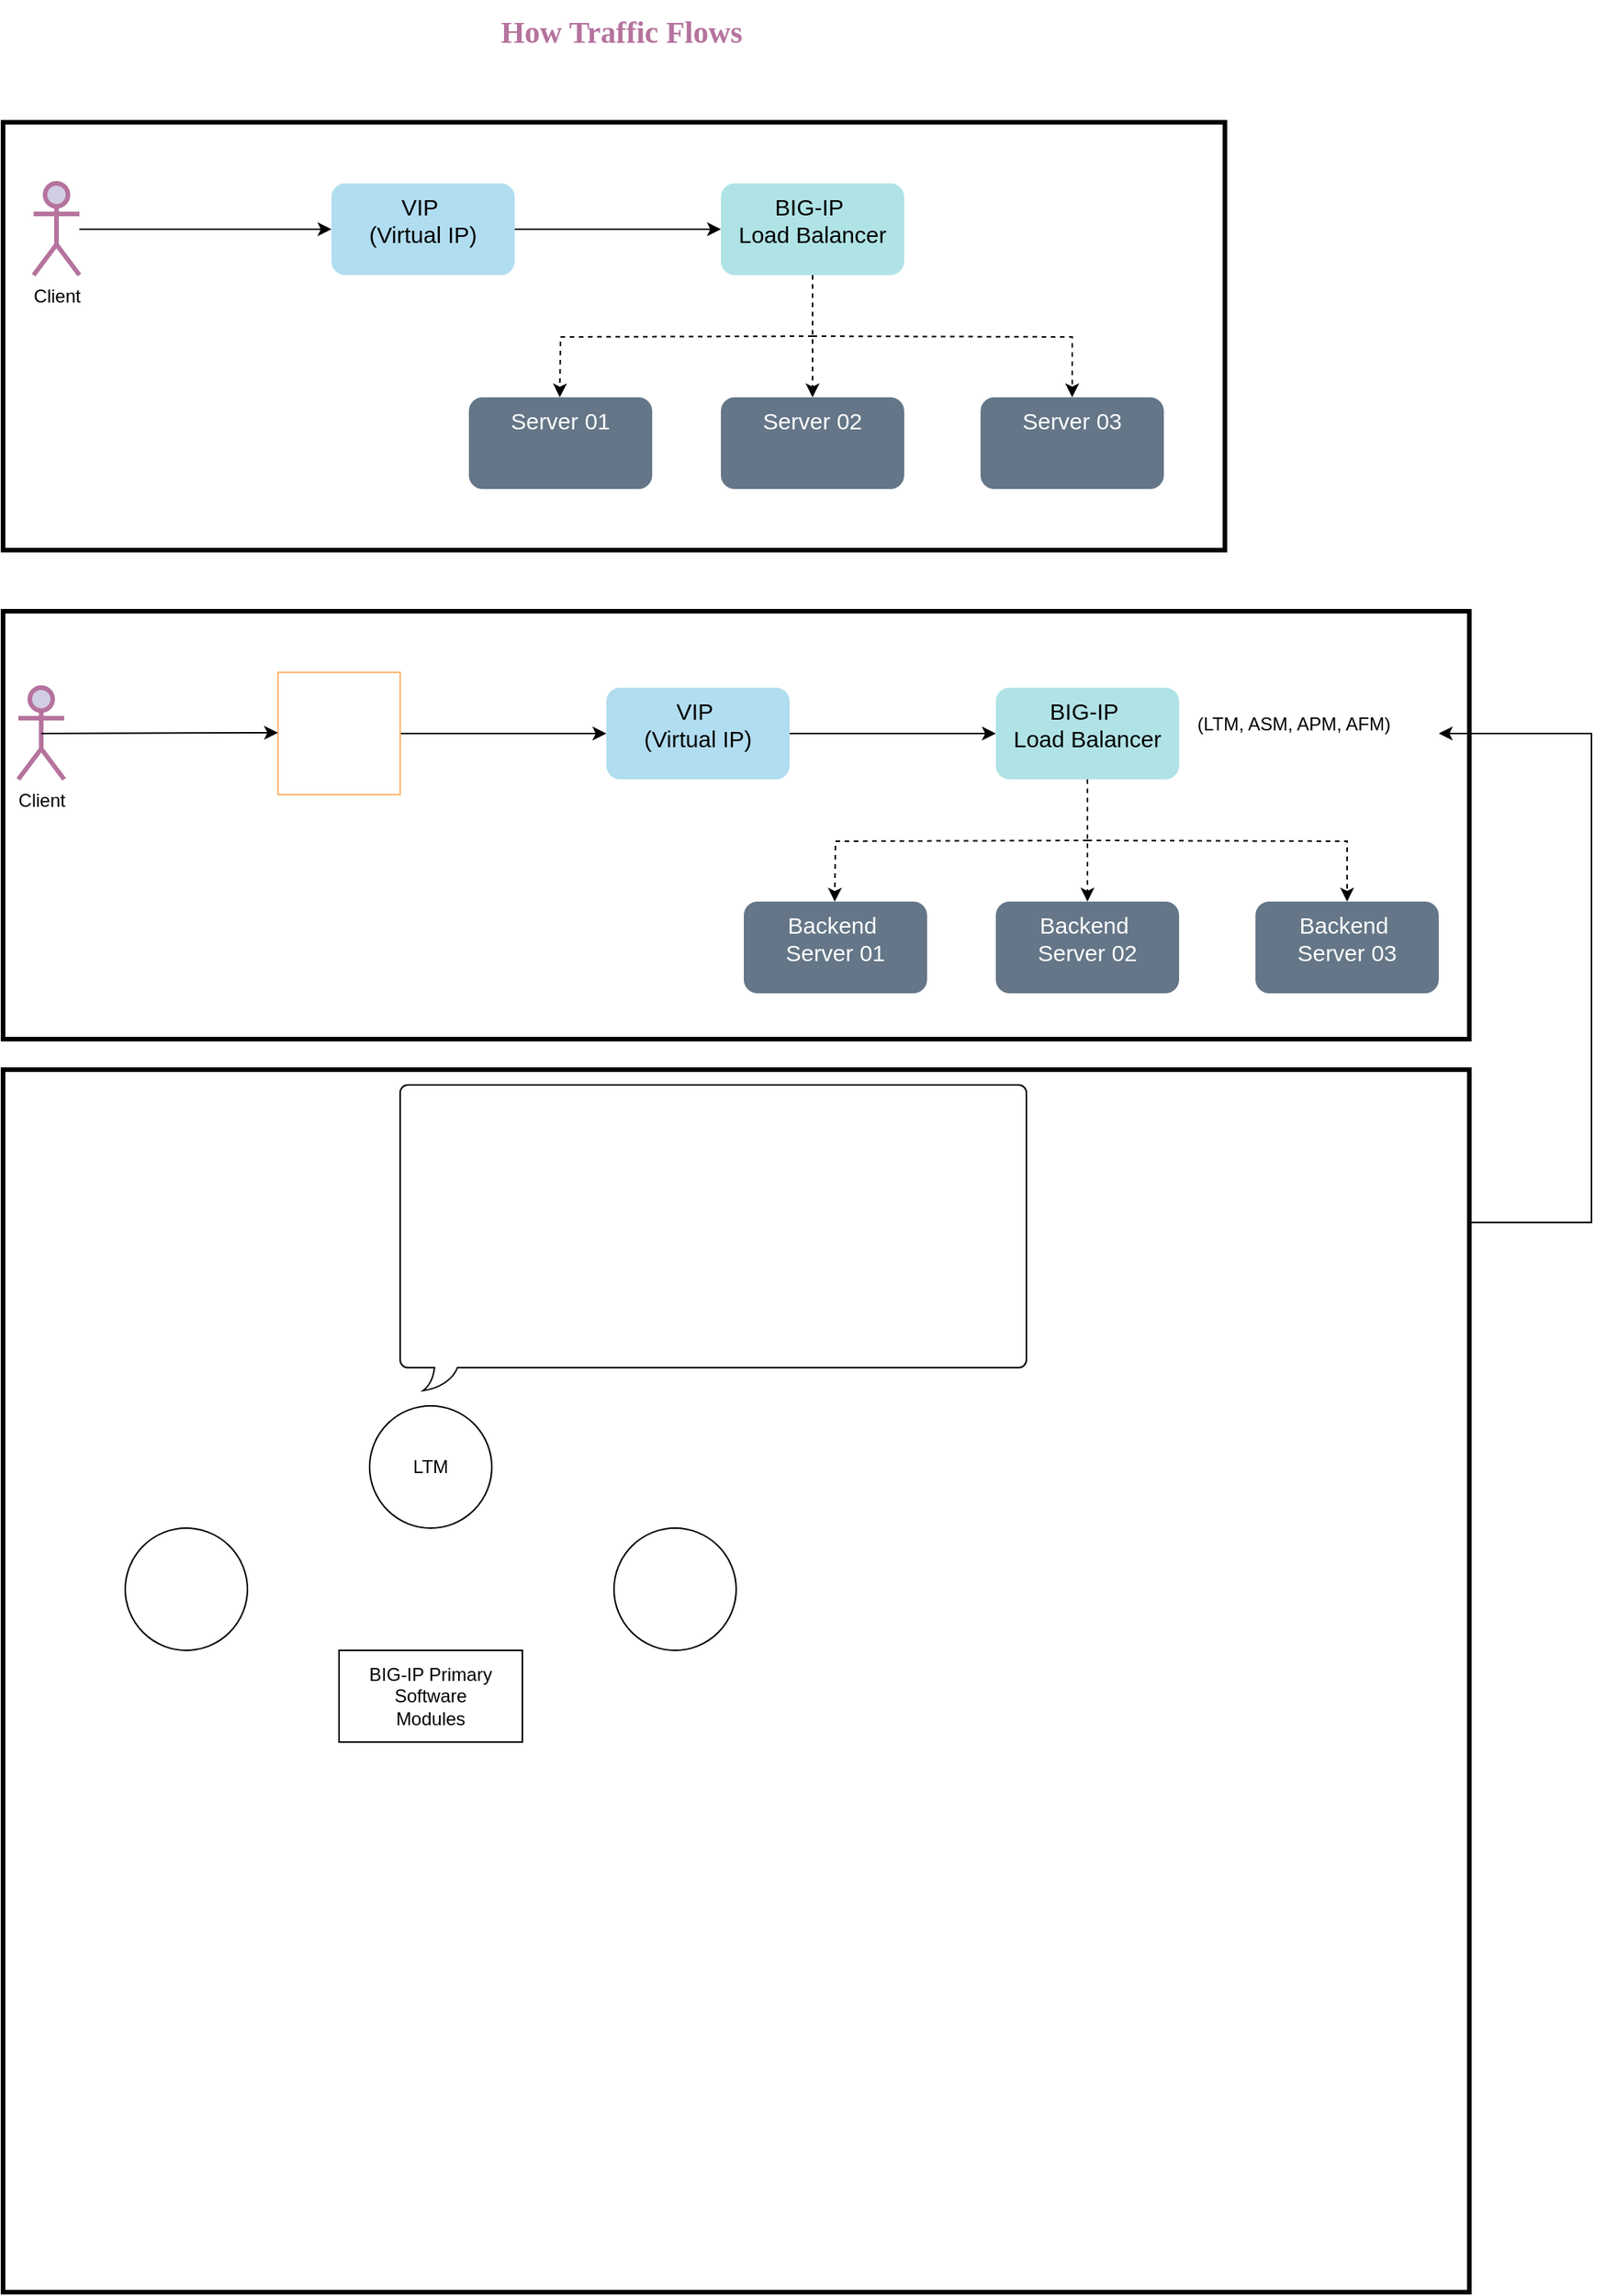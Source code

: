 <mxfile version="24.7.12">
  <diagram name="Page-1" id="MhYlX54lci603i3YfhTt">
    <mxGraphModel dx="1242" dy="1859" grid="1" gridSize="10" guides="1" tooltips="1" connect="1" arrows="1" fold="1" page="1" pageScale="1" pageWidth="850" pageHeight="1100" math="0" shadow="0">
      <root>
        <mxCell id="0" />
        <mxCell id="1" parent="0" />
        <mxCell id="WBg6txaAX7VrlYbttuFp-7" value="&lt;b&gt;&lt;font color=&quot;#b5739d&quot; face=&quot;Verdana&quot; style=&quot;font-size: 20px;&quot;&gt;How Traffic Flows&lt;/font&gt;&lt;/b&gt;" style="text;html=1;align=center;verticalAlign=middle;whiteSpace=wrap;rounded=0;" vertex="1" parent="1">
          <mxGeometry x="320" y="-560" width="410" height="40" as="geometry" />
        </mxCell>
        <mxCell id="WBg6txaAX7VrlYbttuFp-22" value="" style="edgeStyle=orthogonalEdgeStyle;rounded=0;orthogonalLoop=1;jettySize=auto;html=1;exitX=1;exitY=0.5;exitDx=0;exitDy=0;" edge="1" parent="1" source="WBg6txaAX7VrlYbttuFp-33" target="WBg6txaAX7VrlYbttuFp-25">
          <mxGeometry relative="1" as="geometry">
            <mxPoint x="340" y="-80" as="sourcePoint" />
          </mxGeometry>
        </mxCell>
        <mxCell id="WBg6txaAX7VrlYbttuFp-24" value="" style="edgeStyle=orthogonalEdgeStyle;rounded=0;orthogonalLoop=1;jettySize=auto;html=1;" edge="1" parent="1" source="WBg6txaAX7VrlYbttuFp-25" target="WBg6txaAX7VrlYbttuFp-27">
          <mxGeometry relative="1" as="geometry" />
        </mxCell>
        <mxCell id="WBg6txaAX7VrlYbttuFp-25" value="&lt;font style=&quot;font-size: 15px;&quot;&gt;VIP&amp;nbsp;&lt;/font&gt;&lt;div&gt;&lt;font style=&quot;font-size: 15px;&quot;&gt;(Virtual IP)&lt;/font&gt;&lt;/div&gt;" style="rounded=1;whiteSpace=wrap;html=1;verticalAlign=top;fillColor=#b1ddf0;strokeColor=none;strokeWidth=3;" vertex="1" parent="1">
          <mxGeometry x="515" y="-110" width="120" height="60" as="geometry" />
        </mxCell>
        <mxCell id="WBg6txaAX7VrlYbttuFp-26" value="" style="edgeStyle=orthogonalEdgeStyle;rounded=0;orthogonalLoop=1;jettySize=auto;html=1;dashed=1;" edge="1" parent="1" source="WBg6txaAX7VrlYbttuFp-27" target="WBg6txaAX7VrlYbttuFp-28">
          <mxGeometry relative="1" as="geometry" />
        </mxCell>
        <mxCell id="WBg6txaAX7VrlYbttuFp-27" value="&lt;font style=&quot;font-size: 15px;&quot;&gt;BIG-IP&amp;nbsp;&lt;/font&gt;&lt;div style=&quot;font-size: 15px;&quot;&gt;&lt;font style=&quot;font-size: 15px;&quot;&gt;Load Balancer&lt;/font&gt;&lt;/div&gt;" style="rounded=1;whiteSpace=wrap;html=1;verticalAlign=top;fillColor=#b0e3e6;strokeColor=none;" vertex="1" parent="1">
          <mxGeometry x="770" y="-110" width="120" height="60" as="geometry" />
        </mxCell>
        <mxCell id="WBg6txaAX7VrlYbttuFp-28" value="&lt;font style=&quot;&quot;&gt;&lt;span style=&quot;font-size: 15px;&quot;&gt;Backend&amp;nbsp;&lt;/span&gt;&lt;/font&gt;&lt;div&gt;&lt;font style=&quot;&quot;&gt;&lt;span style=&quot;font-size: 15px;&quot;&gt;Server 02&lt;/span&gt;&lt;/font&gt;&lt;/div&gt;" style="whiteSpace=wrap;html=1;verticalAlign=top;fillColor=#647687;strokeColor=none;rounded=1;fontColor=#ffffff;" vertex="1" parent="1">
          <mxGeometry x="770" y="30" width="120" height="60" as="geometry" />
        </mxCell>
        <mxCell id="WBg6txaAX7VrlYbttuFp-29" value="&lt;font style=&quot;font-size: 15px;&quot;&gt;Backend&amp;nbsp;&lt;/font&gt;&lt;div&gt;&lt;font style=&quot;font-size: 15px;&quot;&gt;Server 01&lt;/font&gt;&lt;/div&gt;" style="whiteSpace=wrap;html=1;verticalAlign=top;fillColor=#647687;strokeColor=none;rounded=1;fontColor=#ffffff;" vertex="1" parent="1">
          <mxGeometry x="605" y="30" width="120" height="60" as="geometry" />
        </mxCell>
        <mxCell id="WBg6txaAX7VrlYbttuFp-30" value="&lt;font style=&quot;&quot;&gt;&lt;span style=&quot;font-size: 15px;&quot;&gt;Backend&amp;nbsp;&lt;/span&gt;&lt;/font&gt;&lt;div&gt;&lt;font style=&quot;&quot;&gt;&lt;span style=&quot;font-size: 15px;&quot;&gt;Server 03&lt;/span&gt;&lt;/font&gt;&lt;/div&gt;" style="whiteSpace=wrap;html=1;verticalAlign=top;fillColor=#647687;strokeColor=none;rounded=1;fontColor=#ffffff;" vertex="1" parent="1">
          <mxGeometry x="940" y="30" width="120" height="60" as="geometry" />
        </mxCell>
        <mxCell id="WBg6txaAX7VrlYbttuFp-31" value="" style="edgeStyle=orthogonalEdgeStyle;rounded=0;orthogonalLoop=1;jettySize=auto;html=1;dashed=1;" edge="1" parent="1">
          <mxGeometry relative="1" as="geometry">
            <mxPoint x="830" y="-10" as="sourcePoint" />
            <mxPoint x="664.5" y="30" as="targetPoint" />
          </mxGeometry>
        </mxCell>
        <mxCell id="WBg6txaAX7VrlYbttuFp-32" value="" style="edgeStyle=orthogonalEdgeStyle;rounded=0;orthogonalLoop=1;jettySize=auto;html=1;dashed=1;entryX=0.5;entryY=0;entryDx=0;entryDy=0;" edge="1" parent="1" target="WBg6txaAX7VrlYbttuFp-30">
          <mxGeometry relative="1" as="geometry">
            <mxPoint x="830" y="-10" as="sourcePoint" />
            <mxPoint x="674.5" y="40" as="targetPoint" />
          </mxGeometry>
        </mxCell>
        <mxCell id="WBg6txaAX7VrlYbttuFp-33" value="" style="shape=image;verticalLabelPosition=bottom;labelBackgroundColor=default;verticalAlign=top;aspect=fixed;imageAspect=0;image=https://pbs.twimg.com/profile_images/1270605974093664256/0ViOpvcj_400x400.png;imageBorder=#FFB570;" vertex="1" parent="1">
          <mxGeometry x="300" y="-120" width="80" height="80" as="geometry" />
        </mxCell>
        <mxCell id="WBg6txaAX7VrlYbttuFp-36" value="Client" style="shape=umlActor;verticalLabelPosition=bottom;verticalAlign=top;html=1;outlineConnect=0;fillColor=#d0cee2;strokeColor=#B5739D;strokeWidth=3;" vertex="1" parent="1">
          <mxGeometry x="130" y="-110" width="30" height="60" as="geometry" />
        </mxCell>
        <mxCell id="WBg6txaAX7VrlYbttuFp-37" value="" style="edgeStyle=orthogonalEdgeStyle;rounded=0;orthogonalLoop=1;jettySize=auto;html=1;exitX=0.5;exitY=0.5;exitDx=0;exitDy=0;exitPerimeter=0;" edge="1" parent="1" source="WBg6txaAX7VrlYbttuFp-36">
          <mxGeometry relative="1" as="geometry">
            <mxPoint x="165" y="-80.5" as="sourcePoint" />
            <mxPoint x="300" y="-80.5" as="targetPoint" />
          </mxGeometry>
        </mxCell>
        <mxCell id="WBg6txaAX7VrlYbttuFp-39" value="" style="group" vertex="1" connectable="0" parent="1">
          <mxGeometry x="120" y="-480" width="800" height="280" as="geometry" />
        </mxCell>
        <mxCell id="WBg6txaAX7VrlYbttuFp-11" value="" style="edgeStyle=orthogonalEdgeStyle;rounded=0;orthogonalLoop=1;jettySize=auto;html=1;" edge="1" parent="WBg6txaAX7VrlYbttuFp-39" source="WBg6txaAX7VrlYbttuFp-8" target="WBg6txaAX7VrlYbttuFp-10">
          <mxGeometry relative="1" as="geometry" />
        </mxCell>
        <mxCell id="WBg6txaAX7VrlYbttuFp-8" value="Client" style="shape=umlActor;verticalLabelPosition=bottom;verticalAlign=top;html=1;outlineConnect=0;fillColor=#d0cee2;strokeColor=#B5739D;strokeWidth=3;" vertex="1" parent="WBg6txaAX7VrlYbttuFp-39">
          <mxGeometry x="20" y="40" width="30" height="60" as="geometry" />
        </mxCell>
        <mxCell id="WBg6txaAX7VrlYbttuFp-13" value="" style="edgeStyle=orthogonalEdgeStyle;rounded=0;orthogonalLoop=1;jettySize=auto;html=1;" edge="1" parent="WBg6txaAX7VrlYbttuFp-39" source="WBg6txaAX7VrlYbttuFp-10" target="WBg6txaAX7VrlYbttuFp-12">
          <mxGeometry relative="1" as="geometry" />
        </mxCell>
        <mxCell id="WBg6txaAX7VrlYbttuFp-10" value="&lt;font style=&quot;font-size: 15px;&quot;&gt;VIP&amp;nbsp;&lt;/font&gt;&lt;div&gt;&lt;font style=&quot;font-size: 15px;&quot;&gt;(Virtual IP)&lt;/font&gt;&lt;/div&gt;" style="rounded=1;whiteSpace=wrap;html=1;verticalAlign=top;fillColor=#b1ddf0;strokeColor=none;strokeWidth=3;" vertex="1" parent="WBg6txaAX7VrlYbttuFp-39">
          <mxGeometry x="215" y="40" width="120" height="60" as="geometry" />
        </mxCell>
        <mxCell id="WBg6txaAX7VrlYbttuFp-15" value="" style="edgeStyle=orthogonalEdgeStyle;rounded=0;orthogonalLoop=1;jettySize=auto;html=1;dashed=1;" edge="1" parent="WBg6txaAX7VrlYbttuFp-39" source="WBg6txaAX7VrlYbttuFp-12" target="WBg6txaAX7VrlYbttuFp-14">
          <mxGeometry relative="1" as="geometry" />
        </mxCell>
        <mxCell id="WBg6txaAX7VrlYbttuFp-12" value="&lt;font style=&quot;font-size: 15px;&quot;&gt;BIG-IP&amp;nbsp;&lt;/font&gt;&lt;div style=&quot;font-size: 15px;&quot;&gt;&lt;font style=&quot;font-size: 15px;&quot;&gt;Load Balancer&lt;/font&gt;&lt;/div&gt;" style="rounded=1;whiteSpace=wrap;html=1;verticalAlign=top;fillColor=#b0e3e6;strokeColor=none;" vertex="1" parent="WBg6txaAX7VrlYbttuFp-39">
          <mxGeometry x="470" y="40" width="120" height="60" as="geometry" />
        </mxCell>
        <mxCell id="WBg6txaAX7VrlYbttuFp-14" value="&lt;font style=&quot;font-size: 15px;&quot;&gt;Server 02&lt;/font&gt;" style="whiteSpace=wrap;html=1;verticalAlign=top;fillColor=#647687;strokeColor=none;rounded=1;fontColor=#ffffff;" vertex="1" parent="WBg6txaAX7VrlYbttuFp-39">
          <mxGeometry x="470" y="180" width="120" height="60" as="geometry" />
        </mxCell>
        <mxCell id="WBg6txaAX7VrlYbttuFp-17" value="&lt;font style=&quot;font-size: 15px;&quot;&gt;Server 01&lt;/font&gt;" style="whiteSpace=wrap;html=1;verticalAlign=top;fillColor=#647687;strokeColor=none;rounded=1;fontColor=#ffffff;" vertex="1" parent="WBg6txaAX7VrlYbttuFp-39">
          <mxGeometry x="305" y="180" width="120" height="60" as="geometry" />
        </mxCell>
        <mxCell id="WBg6txaAX7VrlYbttuFp-18" value="&lt;font style=&quot;font-size: 15px;&quot;&gt;Server 03&lt;/font&gt;" style="whiteSpace=wrap;html=1;verticalAlign=top;fillColor=#647687;strokeColor=none;rounded=1;fontColor=#ffffff;" vertex="1" parent="WBg6txaAX7VrlYbttuFp-39">
          <mxGeometry x="640" y="180" width="120" height="60" as="geometry" />
        </mxCell>
        <mxCell id="WBg6txaAX7VrlYbttuFp-20" value="" style="edgeStyle=orthogonalEdgeStyle;rounded=0;orthogonalLoop=1;jettySize=auto;html=1;dashed=1;" edge="1" parent="WBg6txaAX7VrlYbttuFp-39">
          <mxGeometry relative="1" as="geometry">
            <mxPoint x="530" y="140" as="sourcePoint" />
            <mxPoint x="364.5" y="180" as="targetPoint" />
          </mxGeometry>
        </mxCell>
        <mxCell id="WBg6txaAX7VrlYbttuFp-21" value="" style="edgeStyle=orthogonalEdgeStyle;rounded=0;orthogonalLoop=1;jettySize=auto;html=1;dashed=1;entryX=0.5;entryY=0;entryDx=0;entryDy=0;" edge="1" parent="WBg6txaAX7VrlYbttuFp-39" target="WBg6txaAX7VrlYbttuFp-18">
          <mxGeometry relative="1" as="geometry">
            <mxPoint x="530" y="140" as="sourcePoint" />
            <mxPoint x="374.5" y="190" as="targetPoint" />
          </mxGeometry>
        </mxCell>
        <mxCell id="WBg6txaAX7VrlYbttuFp-38" value="" style="rounded=0;whiteSpace=wrap;html=1;fillColor=none;strokeWidth=3;" vertex="1" parent="WBg6txaAX7VrlYbttuFp-39">
          <mxGeometry width="800" height="280" as="geometry" />
        </mxCell>
        <mxCell id="WBg6txaAX7VrlYbttuFp-40" value="" style="rounded=0;whiteSpace=wrap;html=1;fillColor=none;strokeWidth=3;" vertex="1" parent="1">
          <mxGeometry x="120" y="-160" width="960" height="280" as="geometry" />
        </mxCell>
        <mxCell id="WBg6txaAX7VrlYbttuFp-41" value="(LTM, ASM, APM, AFM)" style="text;whiteSpace=wrap;html=1;" vertex="1" parent="1">
          <mxGeometry x="900" y="-100" width="160" height="40" as="geometry" />
        </mxCell>
        <mxCell id="WBg6txaAX7VrlYbttuFp-43" value="" style="endArrow=classic;html=1;rounded=0;entryX=1;entryY=0.5;entryDx=0;entryDy=0;" edge="1" parent="1" target="WBg6txaAX7VrlYbttuFp-41">
          <mxGeometry width="50" height="50" relative="1" as="geometry">
            <mxPoint x="1080" y="240" as="sourcePoint" />
            <mxPoint x="1200" y="50" as="targetPoint" />
            <Array as="points">
              <mxPoint x="1160" y="240" />
              <mxPoint x="1160" y="-80" />
            </Array>
          </mxGeometry>
        </mxCell>
        <mxCell id="WBg6txaAX7VrlYbttuFp-45" value="" style="group" vertex="1" connectable="0" parent="1">
          <mxGeometry x="120" y="140" width="960" height="800" as="geometry" />
        </mxCell>
        <mxCell id="WBg6txaAX7VrlYbttuFp-1" value="" style="ellipse;whiteSpace=wrap;html=1;aspect=fixed;" vertex="1" parent="WBg6txaAX7VrlYbttuFp-45">
          <mxGeometry x="80" y="300" width="80" height="80" as="geometry" />
        </mxCell>
        <mxCell id="WBg6txaAX7VrlYbttuFp-2" value="BIG-IP Primary&lt;div&gt;Software&lt;/div&gt;&lt;div&gt;Modules&lt;/div&gt;" style="rounded=0;whiteSpace=wrap;html=1;" vertex="1" parent="WBg6txaAX7VrlYbttuFp-45">
          <mxGeometry x="220" y="380" width="120" height="60" as="geometry" />
        </mxCell>
        <mxCell id="WBg6txaAX7VrlYbttuFp-3" value="LTM" style="ellipse;whiteSpace=wrap;html=1;aspect=fixed;" vertex="1" parent="WBg6txaAX7VrlYbttuFp-45">
          <mxGeometry x="240" y="220" width="80" height="80" as="geometry" />
        </mxCell>
        <mxCell id="WBg6txaAX7VrlYbttuFp-4" value="" style="ellipse;whiteSpace=wrap;html=1;aspect=fixed;" vertex="1" parent="WBg6txaAX7VrlYbttuFp-45">
          <mxGeometry x="400" y="300" width="80" height="80" as="geometry" />
        </mxCell>
        <mxCell id="WBg6txaAX7VrlYbttuFp-5" value="" style="whiteSpace=wrap;html=1;shape=mxgraph.basic.roundRectCallout;dx=30;dy=15;size=5;boundedLbl=1;" vertex="1" parent="WBg6txaAX7VrlYbttuFp-45">
          <mxGeometry x="260" y="10" width="410" height="200" as="geometry" />
        </mxCell>
        <mxCell id="WBg6txaAX7VrlYbttuFp-44" value="" style="rounded=0;whiteSpace=wrap;html=1;fillColor=none;strokeWidth=3;" vertex="1" parent="WBg6txaAX7VrlYbttuFp-45">
          <mxGeometry width="960" height="800" as="geometry" />
        </mxCell>
      </root>
    </mxGraphModel>
  </diagram>
</mxfile>
